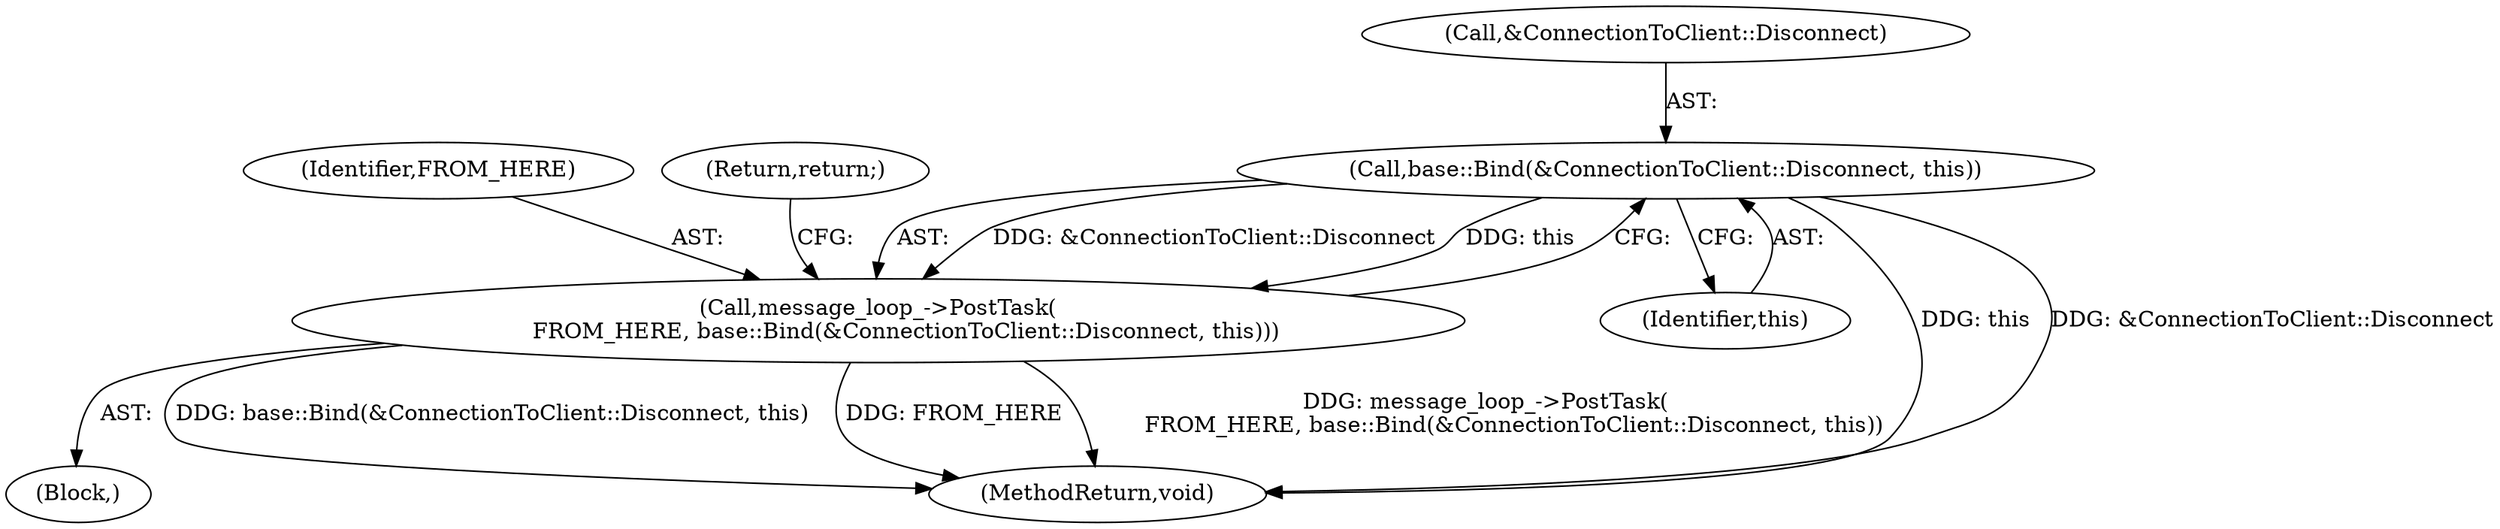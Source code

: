 digraph "1_Chrome_a46bcef82b29d30836a0f26226e3d4aca4fa9612_33@del" {
"1000108" [label="(Call,base::Bind(&ConnectionToClient::Disconnect, this))"];
"1000106" [label="(Call,message_loop_->PostTask(\n        FROM_HERE, base::Bind(&ConnectionToClient::Disconnect, this)))"];
"1000105" [label="(Block,)"];
"1000111" [label="(Identifier,this)"];
"1000117" [label="(MethodReturn,void)"];
"1000107" [label="(Identifier,FROM_HERE)"];
"1000106" [label="(Call,message_loop_->PostTask(\n        FROM_HERE, base::Bind(&ConnectionToClient::Disconnect, this)))"];
"1000108" [label="(Call,base::Bind(&ConnectionToClient::Disconnect, this))"];
"1000109" [label="(Call,&ConnectionToClient::Disconnect)"];
"1000112" [label="(Return,return;)"];
"1000108" -> "1000106"  [label="AST: "];
"1000108" -> "1000111"  [label="CFG: "];
"1000109" -> "1000108"  [label="AST: "];
"1000111" -> "1000108"  [label="AST: "];
"1000106" -> "1000108"  [label="CFG: "];
"1000108" -> "1000117"  [label="DDG: this"];
"1000108" -> "1000117"  [label="DDG: &ConnectionToClient::Disconnect"];
"1000108" -> "1000106"  [label="DDG: &ConnectionToClient::Disconnect"];
"1000108" -> "1000106"  [label="DDG: this"];
"1000106" -> "1000105"  [label="AST: "];
"1000107" -> "1000106"  [label="AST: "];
"1000112" -> "1000106"  [label="CFG: "];
"1000106" -> "1000117"  [label="DDG: base::Bind(&ConnectionToClient::Disconnect, this)"];
"1000106" -> "1000117"  [label="DDG: FROM_HERE"];
"1000106" -> "1000117"  [label="DDG: message_loop_->PostTask(\n        FROM_HERE, base::Bind(&ConnectionToClient::Disconnect, this))"];
}
